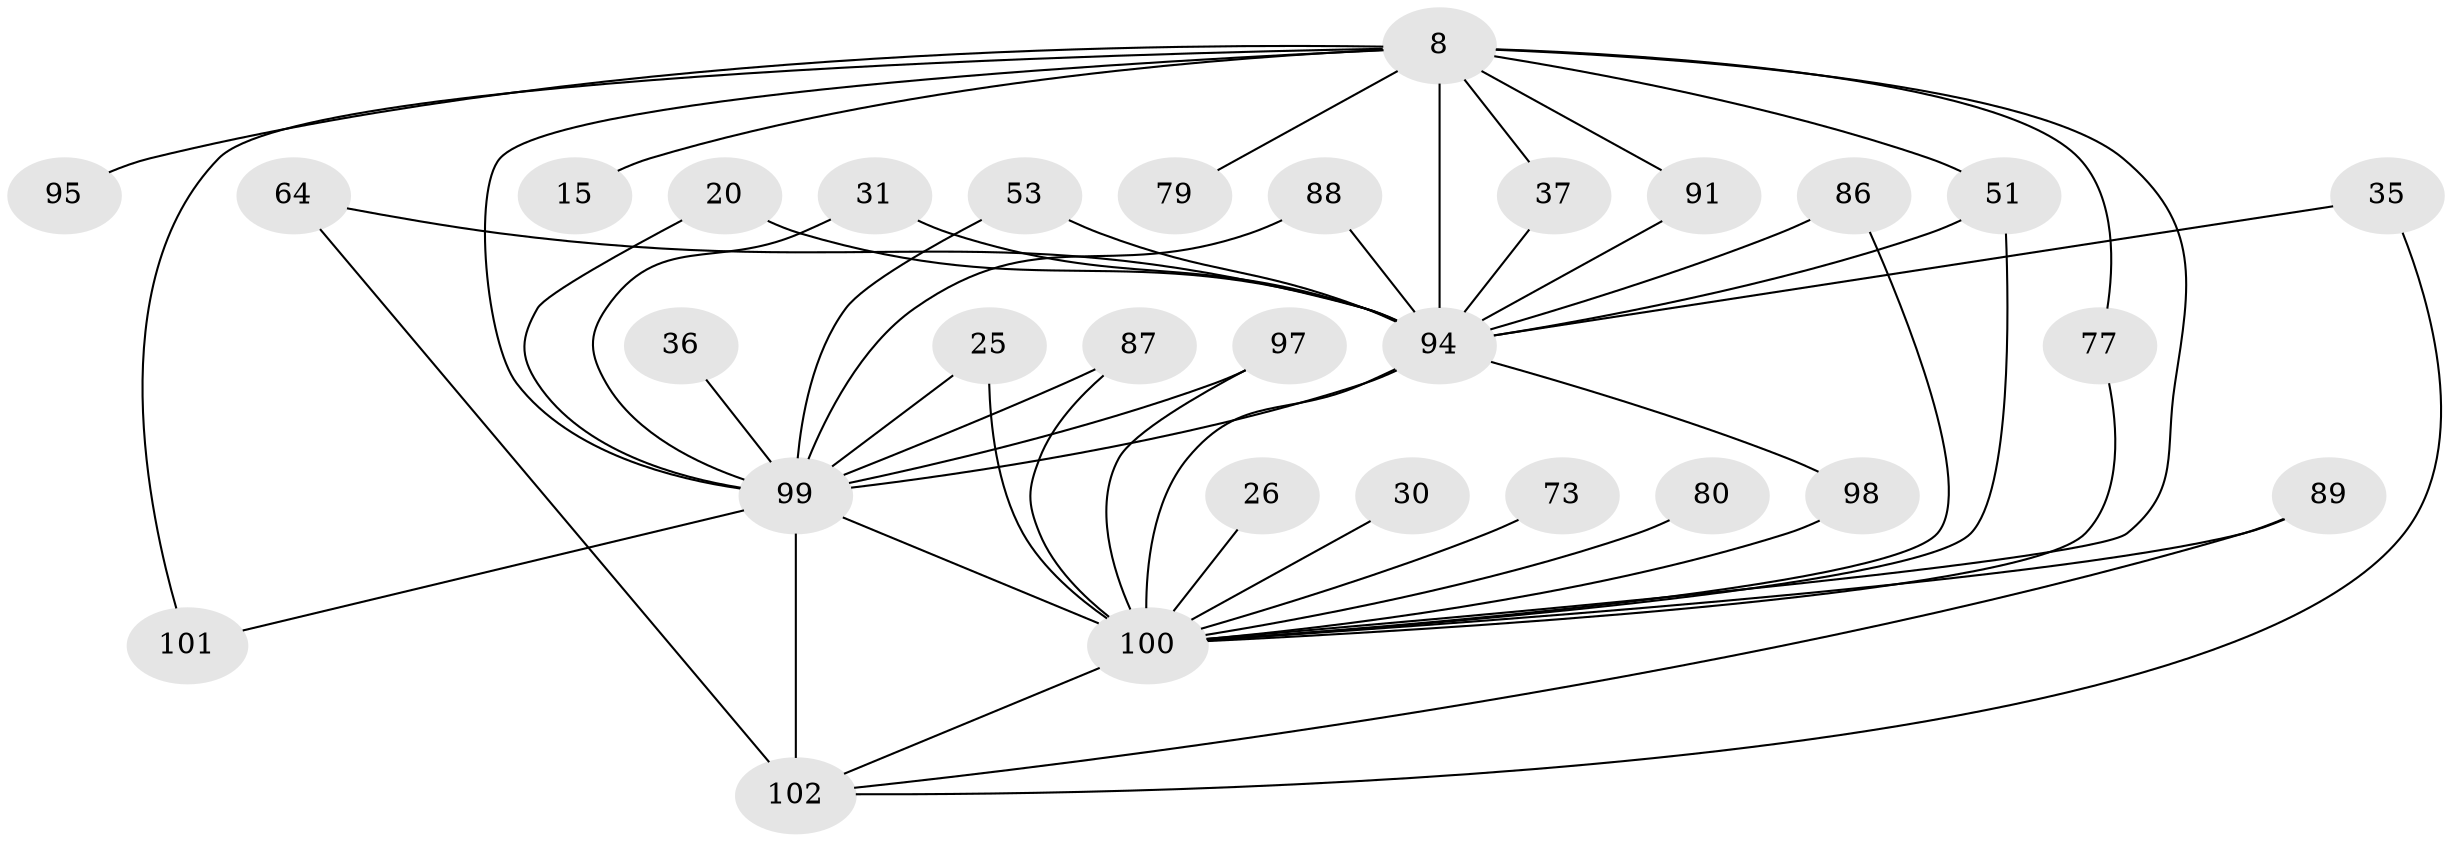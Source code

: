 // original degree distribution, {22: 0.00980392156862745, 16: 0.029411764705882353, 20: 0.00980392156862745, 26: 0.0196078431372549, 21: 0.00980392156862745, 17: 0.0196078431372549, 7: 0.0196078431372549, 4: 0.08823529411764706, 6: 0.0196078431372549, 2: 0.5588235294117647, 5: 0.049019607843137254, 12: 0.00980392156862745, 3: 0.1568627450980392}
// Generated by graph-tools (version 1.1) at 2025/46/03/04/25 21:46:47]
// undirected, 30 vertices, 51 edges
graph export_dot {
graph [start="1"]
  node [color=gray90,style=filled];
  8 [super="+5+4"];
  15;
  20;
  25;
  26;
  30;
  31;
  35;
  36;
  37;
  51 [super="+28"];
  53;
  64;
  73;
  77;
  79;
  80;
  86;
  87;
  88;
  89;
  91 [super="+45"];
  94 [super="+93+43+72+10"];
  95 [super="+59"];
  97;
  98 [super="+19+47"];
  99 [super="+66+7+84+21+57"];
  100 [super="+49+70+90+83"];
  101;
  102 [super="+18+92+85+96+42"];
  8 -- 15 [weight=2];
  8 -- 37;
  8 -- 95 [weight=3];
  8 -- 77;
  8 -- 79 [weight=2];
  8 -- 91 [weight=2];
  8 -- 101;
  8 -- 99 [weight=11];
  8 -- 94 [weight=12];
  8 -- 51;
  8 -- 100 [weight=17];
  20 -- 99;
  20 -- 94;
  25 -- 99;
  25 -- 100;
  26 -- 100 [weight=2];
  30 -- 100;
  31 -- 99;
  31 -- 94;
  35 -- 102;
  35 -- 94;
  36 -- 99;
  37 -- 94;
  51 -- 100;
  51 -- 94 [weight=2];
  53 -- 99;
  53 -- 94;
  64 -- 102;
  64 -- 94;
  73 -- 100 [weight=2];
  77 -- 100;
  80 -- 100 [weight=2];
  86 -- 100;
  86 -- 94;
  87 -- 99;
  87 -- 100;
  88 -- 99;
  88 -- 94;
  89 -- 102;
  89 -- 100;
  91 -- 94;
  94 -- 100 [weight=23];
  94 -- 98 [weight=2];
  94 -- 99 [weight=5];
  97 -- 99;
  97 -- 100;
  98 -- 100 [weight=2];
  99 -- 100 [weight=12];
  99 -- 101;
  99 -- 102 [weight=11];
  100 -- 102 [weight=4];
}
